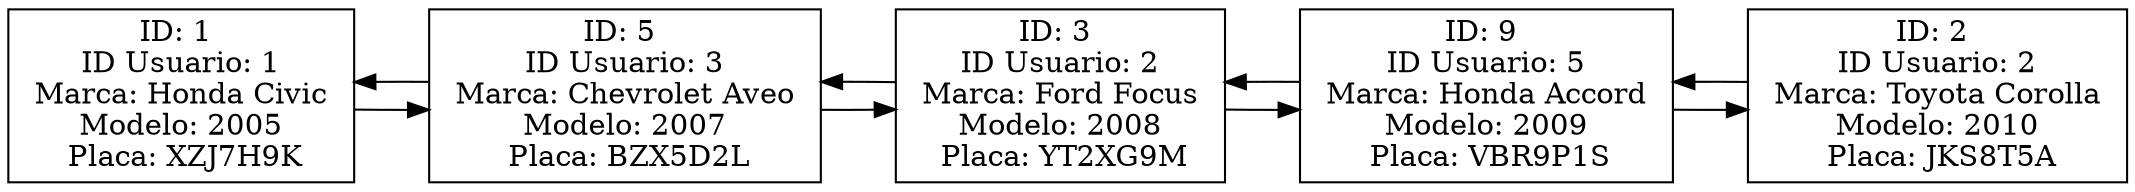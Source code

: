 digraph G {
rankdir=LR;
node [shape=record];
splines=false;
node0 [label="ID: 1 \n ID Usuario: 1 \n Marca: Honda Civic \n Modelo: 2005 \n Placa: XZJ7H9K"];
node0 -> node1 [dir=forward];
node0 -> node1 [dir=back];
node1 [label="ID: 5 \n ID Usuario: 3 \n Marca: Chevrolet Aveo \n Modelo: 2007 \n Placa: BZX5D2L"];
node1 -> node2 [dir=forward];
node1 -> node2 [dir=back];
node2 [label="ID: 3 \n ID Usuario: 2 \n Marca: Ford Focus \n Modelo: 2008 \n Placa: YT2XG9M"];
node2 -> node3 [dir=forward];
node2 -> node3 [dir=back];
node3 [label="ID: 9 \n ID Usuario: 5 \n Marca: Honda Accord \n Modelo: 2009 \n Placa: VBR9P1S"];
node3 -> node4 [dir=forward];
node3 -> node4 [dir=back];
node4 [label="ID: 2 \n ID Usuario: 2 \n Marca: Toyota Corolla \n Modelo: 2010 \n Placa: JKS8T5A"];
}

